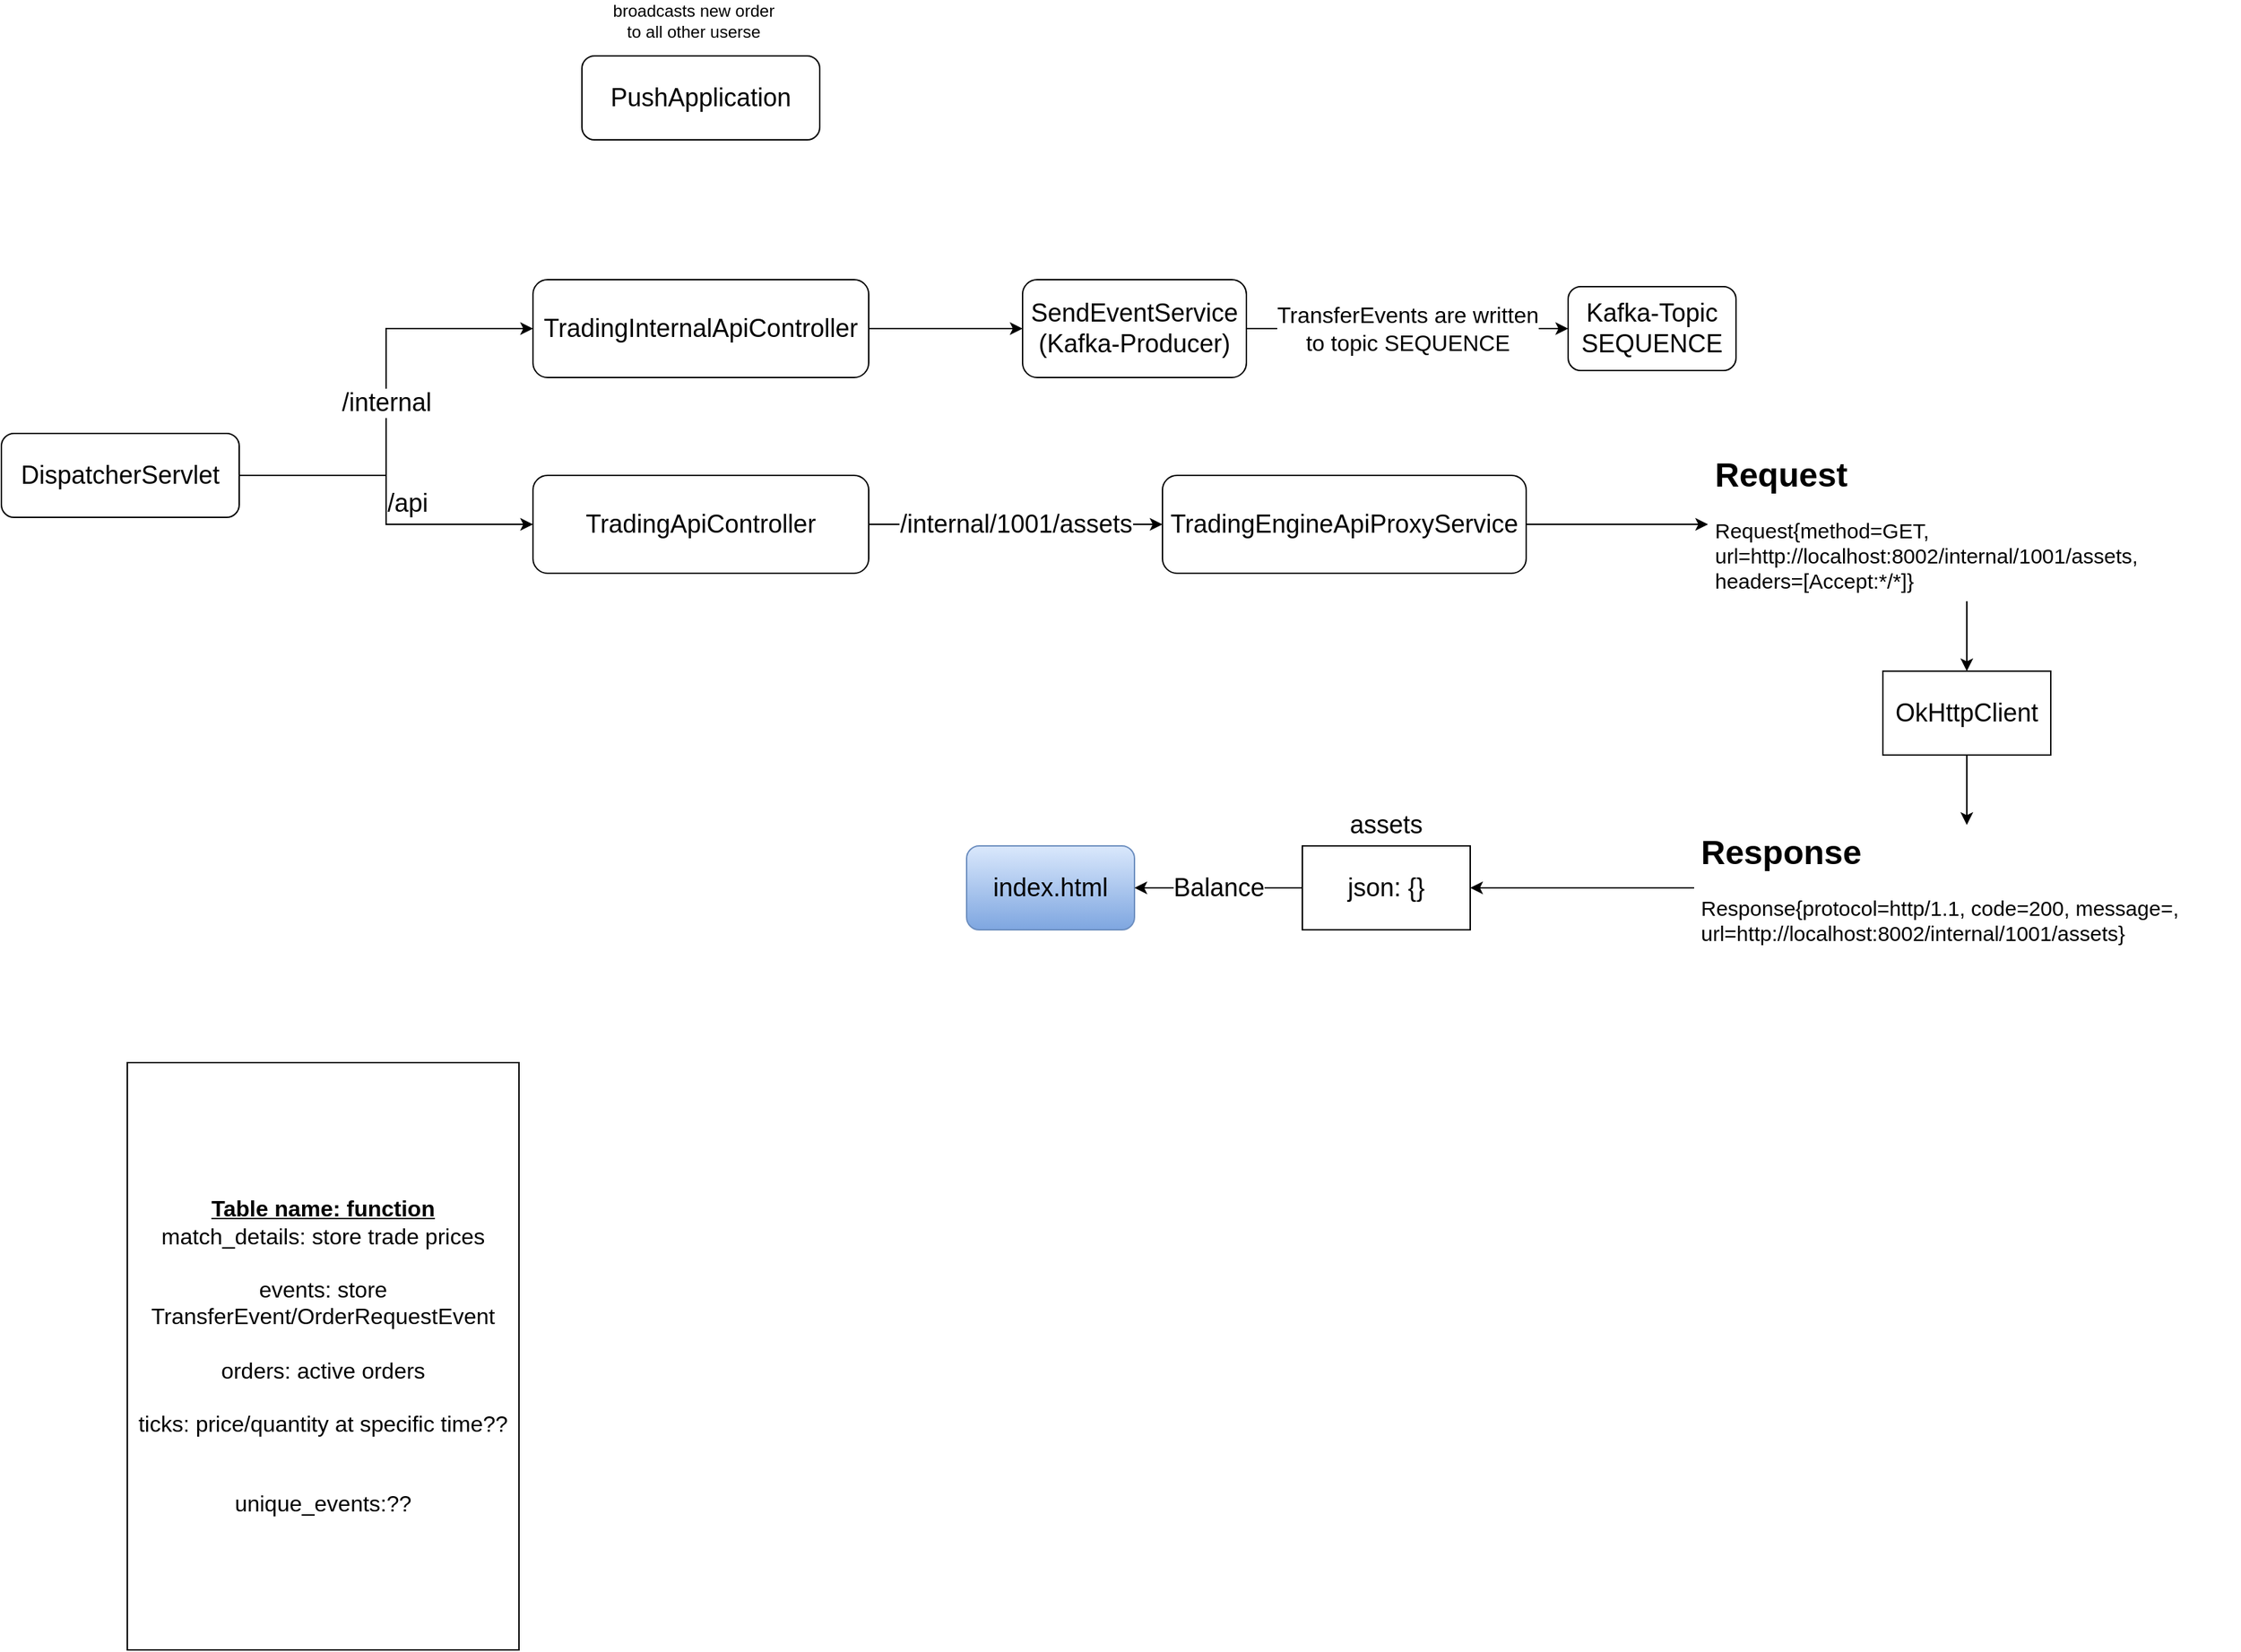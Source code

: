 <mxfile version="22.1.3" type="device">
  <diagram name="Page-1" id="KG5hG5tp0rgWgtyDTEjp">
    <mxGraphModel dx="2276" dy="785" grid="1" gridSize="10" guides="1" tooltips="1" connect="1" arrows="1" fold="1" page="1" pageScale="1" pageWidth="850" pageHeight="1100" math="0" shadow="0">
      <root>
        <mxCell id="0" />
        <mxCell id="1" parent="0" />
        <mxCell id="sXNOt7XCanMBQnYmUT4D-6" style="edgeStyle=orthogonalEdgeStyle;rounded=0;orthogonalLoop=1;jettySize=auto;html=1;entryX=0;entryY=0.5;entryDx=0;entryDy=0;" edge="1" parent="1" source="sXNOt7XCanMBQnYmUT4D-1" target="sXNOt7XCanMBQnYmUT4D-4">
          <mxGeometry relative="1" as="geometry" />
        </mxCell>
        <mxCell id="sXNOt7XCanMBQnYmUT4D-1" value="&lt;font style=&quot;font-size: 18px;&quot;&gt;TradingInternalApiController&lt;/font&gt;" style="rounded=1;whiteSpace=wrap;html=1;" vertex="1" parent="1">
          <mxGeometry x="330" y="220" width="240" height="70" as="geometry" />
        </mxCell>
        <mxCell id="sXNOt7XCanMBQnYmUT4D-3" value="&lt;font style=&quot;font-size: 18px;&quot;&gt;/internal&lt;/font&gt;" style="edgeStyle=orthogonalEdgeStyle;rounded=0;orthogonalLoop=1;jettySize=auto;html=1;entryX=0;entryY=0.5;entryDx=0;entryDy=0;" edge="1" parent="1" source="sXNOt7XCanMBQnYmUT4D-2" target="sXNOt7XCanMBQnYmUT4D-1">
          <mxGeometry relative="1" as="geometry" />
        </mxCell>
        <mxCell id="sXNOt7XCanMBQnYmUT4D-8" value="&lt;font style=&quot;font-size: 18px;&quot;&gt;/api&lt;br&gt;&lt;/font&gt;" style="edgeStyle=orthogonalEdgeStyle;rounded=0;orthogonalLoop=1;jettySize=auto;html=1;" edge="1" parent="1" source="sXNOt7XCanMBQnYmUT4D-2" target="sXNOt7XCanMBQnYmUT4D-7">
          <mxGeometry x="0.265" y="15" relative="1" as="geometry">
            <mxPoint as="offset" />
          </mxGeometry>
        </mxCell>
        <mxCell id="sXNOt7XCanMBQnYmUT4D-2" value="&lt;font style=&quot;font-size: 18px;&quot;&gt;DispatcherServlet&lt;/font&gt;" style="rounded=1;whiteSpace=wrap;html=1;" vertex="1" parent="1">
          <mxGeometry x="-50" y="330" width="170" height="60" as="geometry" />
        </mxCell>
        <mxCell id="sXNOt7XCanMBQnYmUT4D-26" value="&lt;font style=&quot;font-size: 16px;&quot;&gt;TransferEvents are written &lt;br&gt;to topic SEQUENCE&lt;/font&gt;" style="edgeStyle=orthogonalEdgeStyle;rounded=0;orthogonalLoop=1;jettySize=auto;html=1;" edge="1" parent="1" source="sXNOt7XCanMBQnYmUT4D-4" target="sXNOt7XCanMBQnYmUT4D-25">
          <mxGeometry relative="1" as="geometry" />
        </mxCell>
        <mxCell id="sXNOt7XCanMBQnYmUT4D-4" value="&lt;font style=&quot;font-size: 18px;&quot;&gt;SendEventService&lt;br&gt;(Kafka-Producer)&lt;br&gt;&lt;/font&gt;" style="rounded=1;whiteSpace=wrap;html=1;" vertex="1" parent="1">
          <mxGeometry x="680" y="220" width="160" height="70" as="geometry" />
        </mxCell>
        <mxCell id="sXNOt7XCanMBQnYmUT4D-10" value="&lt;font style=&quot;font-size: 18px;&quot;&gt;/internal/1001/assets&lt;br&gt;&lt;/font&gt;" style="edgeStyle=orthogonalEdgeStyle;rounded=0;orthogonalLoop=1;jettySize=auto;html=1;entryX=0;entryY=0.5;entryDx=0;entryDy=0;" edge="1" parent="1" source="sXNOt7XCanMBQnYmUT4D-7" target="sXNOt7XCanMBQnYmUT4D-9">
          <mxGeometry relative="1" as="geometry">
            <mxPoint as="offset" />
          </mxGeometry>
        </mxCell>
        <mxCell id="sXNOt7XCanMBQnYmUT4D-7" value="&lt;font style=&quot;font-size: 18px;&quot;&gt;TradingApiController&lt;/font&gt;" style="rounded=1;whiteSpace=wrap;html=1;" vertex="1" parent="1">
          <mxGeometry x="330" y="360" width="240" height="70" as="geometry" />
        </mxCell>
        <mxCell id="sXNOt7XCanMBQnYmUT4D-14" style="edgeStyle=orthogonalEdgeStyle;rounded=0;orthogonalLoop=1;jettySize=auto;html=1;entryX=0;entryY=0.5;entryDx=0;entryDy=0;" edge="1" parent="1" source="sXNOt7XCanMBQnYmUT4D-9" target="sXNOt7XCanMBQnYmUT4D-12">
          <mxGeometry relative="1" as="geometry" />
        </mxCell>
        <mxCell id="sXNOt7XCanMBQnYmUT4D-9" value="&lt;font style=&quot;font-size: 18px;&quot;&gt;TradingEngineApiProxyService&lt;/font&gt;" style="rounded=1;whiteSpace=wrap;html=1;" vertex="1" parent="1">
          <mxGeometry x="780" y="360" width="260" height="70" as="geometry" />
        </mxCell>
        <mxCell id="sXNOt7XCanMBQnYmUT4D-16" style="edgeStyle=orthogonalEdgeStyle;rounded=0;orthogonalLoop=1;jettySize=auto;html=1;" edge="1" parent="1" source="sXNOt7XCanMBQnYmUT4D-12" target="sXNOt7XCanMBQnYmUT4D-15">
          <mxGeometry relative="1" as="geometry" />
        </mxCell>
        <mxCell id="sXNOt7XCanMBQnYmUT4D-12" value="&lt;h1&gt;Request&lt;/h1&gt;&lt;p&gt;&lt;font style=&quot;font-size: 15px;&quot;&gt;Request{method=GET, url=http://localhost:8002/internal/1001/assets, headers=[Accept:*/*]}&lt;/font&gt;&lt;/p&gt;" style="text;html=1;strokeColor=none;fillColor=none;spacing=5;spacingTop=-20;whiteSpace=wrap;overflow=hidden;rounded=0;" vertex="1" parent="1">
          <mxGeometry x="1170" y="340" width="370" height="110" as="geometry" />
        </mxCell>
        <mxCell id="sXNOt7XCanMBQnYmUT4D-19" value="" style="edgeStyle=orthogonalEdgeStyle;rounded=0;orthogonalLoop=1;jettySize=auto;html=1;" edge="1" parent="1" source="sXNOt7XCanMBQnYmUT4D-13" target="sXNOt7XCanMBQnYmUT4D-18">
          <mxGeometry relative="1" as="geometry" />
        </mxCell>
        <mxCell id="sXNOt7XCanMBQnYmUT4D-13" value="&lt;h1&gt;Response&lt;/h1&gt;&lt;p&gt;&lt;font style=&quot;font-size: 15px;&quot;&gt;Response{protocol=http/1.1, code=200, message=, url=http://localhost:8002/internal/1001/assets}&lt;/font&gt;&lt;/p&gt;" style="text;html=1;strokeColor=none;fillColor=none;spacing=5;spacingTop=-20;whiteSpace=wrap;overflow=hidden;rounded=0;" vertex="1" parent="1">
          <mxGeometry x="1160" y="610" width="390" height="90" as="geometry" />
        </mxCell>
        <mxCell id="sXNOt7XCanMBQnYmUT4D-17" style="edgeStyle=orthogonalEdgeStyle;rounded=0;orthogonalLoop=1;jettySize=auto;html=1;" edge="1" parent="1" source="sXNOt7XCanMBQnYmUT4D-15" target="sXNOt7XCanMBQnYmUT4D-13">
          <mxGeometry relative="1" as="geometry" />
        </mxCell>
        <mxCell id="sXNOt7XCanMBQnYmUT4D-15" value="&lt;font style=&quot;font-size: 18px;&quot;&gt;OkHttpClient&lt;/font&gt;" style="rounded=0;whiteSpace=wrap;html=1;" vertex="1" parent="1">
          <mxGeometry x="1295" y="500" width="120" height="60" as="geometry" />
        </mxCell>
        <mxCell id="sXNOt7XCanMBQnYmUT4D-21" value="" style="group" vertex="1" connectable="0" parent="1">
          <mxGeometry x="880" y="595" width="120" height="90" as="geometry" />
        </mxCell>
        <mxCell id="sXNOt7XCanMBQnYmUT4D-18" value="&lt;font style=&quot;font-size: 18px;&quot;&gt;json: {}&lt;/font&gt;" style="whiteSpace=wrap;html=1;" vertex="1" parent="sXNOt7XCanMBQnYmUT4D-21">
          <mxGeometry y="30" width="120" height="60" as="geometry" />
        </mxCell>
        <mxCell id="sXNOt7XCanMBQnYmUT4D-20" value="&lt;font style=&quot;font-size: 18px;&quot;&gt;assets&lt;/font&gt;" style="text;html=1;strokeColor=none;fillColor=none;align=center;verticalAlign=middle;whiteSpace=wrap;rounded=0;" vertex="1" parent="sXNOt7XCanMBQnYmUT4D-21">
          <mxGeometry x="30" width="60" height="30" as="geometry" />
        </mxCell>
        <mxCell id="sXNOt7XCanMBQnYmUT4D-23" value="&lt;font style=&quot;font-size: 18px;&quot;&gt;index.html&lt;/font&gt;" style="rounded=1;whiteSpace=wrap;html=1;fillColor=#dae8fc;gradientColor=#7ea6e0;strokeColor=#6c8ebf;" vertex="1" parent="1">
          <mxGeometry x="640" y="625" width="120" height="60" as="geometry" />
        </mxCell>
        <mxCell id="sXNOt7XCanMBQnYmUT4D-24" value="&lt;font style=&quot;font-size: 18px;&quot;&gt;Balance&lt;/font&gt;" style="edgeStyle=orthogonalEdgeStyle;rounded=0;orthogonalLoop=1;jettySize=auto;html=1;entryX=1;entryY=0.5;entryDx=0;entryDy=0;" edge="1" parent="1" source="sXNOt7XCanMBQnYmUT4D-18" target="sXNOt7XCanMBQnYmUT4D-23">
          <mxGeometry relative="1" as="geometry" />
        </mxCell>
        <mxCell id="sXNOt7XCanMBQnYmUT4D-25" value="&lt;font style=&quot;font-size: 18px;&quot;&gt;Kafka-Topic&lt;br&gt;SEQUENCE&lt;/font&gt;" style="rounded=1;whiteSpace=wrap;html=1;" vertex="1" parent="1">
          <mxGeometry x="1070" y="225" width="120" height="60" as="geometry" />
        </mxCell>
        <mxCell id="sXNOt7XCanMBQnYmUT4D-34" value="" style="group" vertex="1" connectable="0" parent="1">
          <mxGeometry x="365" y="20" width="170" height="100" as="geometry" />
        </mxCell>
        <mxCell id="sXNOt7XCanMBQnYmUT4D-32" value="&lt;font style=&quot;font-size: 18px;&quot;&gt;PushApplication&lt;/font&gt;" style="rounded=1;whiteSpace=wrap;html=1;" vertex="1" parent="sXNOt7XCanMBQnYmUT4D-34">
          <mxGeometry y="40" width="170" height="60" as="geometry" />
        </mxCell>
        <mxCell id="sXNOt7XCanMBQnYmUT4D-33" value="broadcasts new order to all other userse" style="text;html=1;strokeColor=none;fillColor=none;align=center;verticalAlign=middle;whiteSpace=wrap;rounded=0;" vertex="1" parent="sXNOt7XCanMBQnYmUT4D-34">
          <mxGeometry x="20" width="120" height="30" as="geometry" />
        </mxCell>
        <mxCell id="sXNOt7XCanMBQnYmUT4D-35" value="&lt;font style=&quot;font-size: 16px;&quot;&gt;&lt;b&gt;&lt;u&gt;Table name: function&lt;br&gt;&lt;/u&gt;&lt;/b&gt;match_details: store trade prices&lt;br&gt;&lt;br&gt;events: store TransferEvent/OrderRequestEvent&lt;br&gt;&lt;br&gt;orders: active orders&lt;br&gt;&lt;br&gt;ticks: price/quantity at specific time??&lt;br&gt;&lt;br&gt;&lt;br&gt;unique_events:??&lt;br&gt;&lt;/font&gt;" style="rounded=0;whiteSpace=wrap;html=1;" vertex="1" parent="1">
          <mxGeometry x="40" y="780" width="280" height="420" as="geometry" />
        </mxCell>
      </root>
    </mxGraphModel>
  </diagram>
</mxfile>
